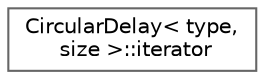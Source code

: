 digraph "Graphical Class Hierarchy"
{
 // LATEX_PDF_SIZE
  bgcolor="transparent";
  edge [fontname=Helvetica,fontsize=10,labelfontname=Helvetica,labelfontsize=10];
  node [fontname=Helvetica,fontsize=10,shape=box,height=0.2,width=0.4];
  rankdir="LR";
  Node0 [id="Node000000",label="CircularDelay\< type,\l size \>::iterator",height=0.2,width=0.4,color="grey40", fillcolor="white", style="filled",URL="$classCircularDelay_1_1iterator.html",tooltip=" "];
}
